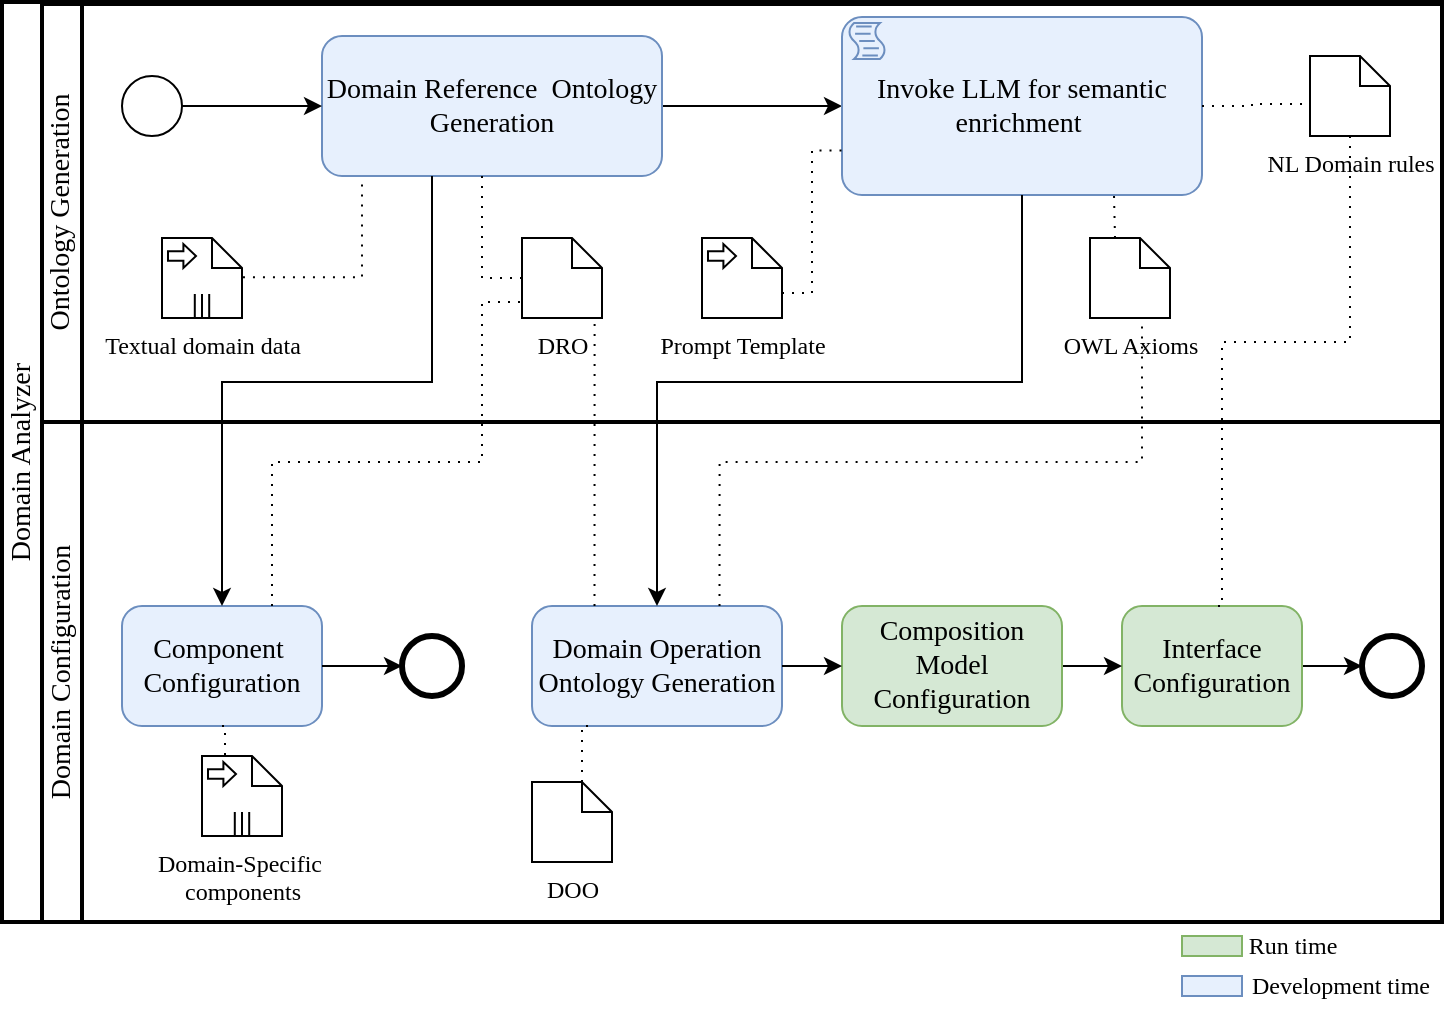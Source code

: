 <mxfile version="26.0.2">
  <diagram name="Page-1" id="jLHKPvpCi5waHuJjeF7_">
    <mxGraphModel dx="836" dy="476" grid="1" gridSize="10" guides="1" tooltips="1" connect="1" arrows="1" fold="1" page="1" pageScale="1" pageWidth="1100" pageHeight="850" math="0" shadow="0">
      <root>
        <mxCell id="0" />
        <mxCell id="1" parent="0" />
        <mxCell id="1Kf98Kf9pndZ8J6uR5St-3" value="Domain Analyzer" style="swimlane;html=1;startSize=20;fontStyle=0;collapsible=0;horizontal=0;swimlaneLine=1;swimlaneFillColor=#ffffff;strokeWidth=2;whiteSpace=wrap;fontFamily=Garamond;fontSize=14;rounded=0;" parent="1" vertex="1">
          <mxGeometry x="220" y="170" width="720" height="460" as="geometry" />
        </mxCell>
        <mxCell id="1Kf98Kf9pndZ8J6uR5St-5" value="Domain Configuration" style="swimlane;html=1;startSize=20;fontStyle=0;collapsible=0;horizontal=0;swimlaneLine=1;swimlaneFillColor=#ffffff;strokeWidth=2;whiteSpace=wrap;fontFamily=Garamond;fontSize=14;rounded=0;" parent="1Kf98Kf9pndZ8J6uR5St-3" vertex="1">
          <mxGeometry x="20" y="210" width="700" height="250" as="geometry" />
        </mxCell>
        <mxCell id="1Kf98Kf9pndZ8J6uR5St-20" value="&lt;font style=&quot;font-size: 14px;&quot;&gt;&lt;span style=&quot;font-size: 14px;&quot;&gt;Component&amp;nbsp; Configuration&lt;/span&gt;&lt;/font&gt;" style="points=[[0.25,0,0],[0.5,0,0],[0.75,0,0],[1,0.25,0],[1,0.5,0],[1,0.75,0],[0.75,1,0],[0.5,1,0],[0.25,1,0],[0,0.75,0],[0,0.5,0],[0,0.25,0]];shape=mxgraph.bpmn.task;whiteSpace=wrap;rectStyle=rounded;size=10;html=1;container=1;expand=0;collapsible=0;taskMarker=abstract;fontFamily=Garamond;fontSize=14;fillColor=#e7f0fd;strokeColor=#6c8ebf;rounded=0;" parent="1Kf98Kf9pndZ8J6uR5St-5" vertex="1">
          <mxGeometry x="40" y="92" width="100" height="60" as="geometry" />
        </mxCell>
        <mxCell id="1Kf98Kf9pndZ8J6uR5St-22" value="&lt;font style=&quot;font-size: 14px;&quot;&gt;&lt;span style=&quot;font-size: 14px;&quot;&gt;Domain Operation Ontology Generation&lt;/span&gt;&lt;/font&gt;" style="points=[[0.25,0,0],[0.5,0,0],[0.75,0,0],[1,0.25,0],[1,0.5,0],[1,0.75,0],[0.75,1,0],[0.5,1,0],[0.25,1,0],[0,0.75,0],[0,0.5,0],[0,0.25,0]];shape=mxgraph.bpmn.task;whiteSpace=wrap;rectStyle=rounded;size=10;html=1;container=1;expand=0;collapsible=0;taskMarker=abstract;fontFamily=Garamond;fontSize=14;rounded=0;fillColor=#e7f0fd;strokeColor=#6c8ebf;" parent="1Kf98Kf9pndZ8J6uR5St-5" vertex="1">
          <mxGeometry x="245" y="92" width="125" height="60" as="geometry" />
        </mxCell>
        <mxCell id="wJY8AC6lqL3XPFAnhxow-2" style="edgeStyle=orthogonalEdgeStyle;rounded=0;orthogonalLoop=1;jettySize=auto;html=1;entryX=0;entryY=0.5;entryDx=0;entryDy=0;entryPerimeter=0;" parent="1Kf98Kf9pndZ8J6uR5St-5" source="1Kf98Kf9pndZ8J6uR5St-26" target="wJY8AC6lqL3XPFAnhxow-1" edge="1">
          <mxGeometry relative="1" as="geometry">
            <mxPoint x="660" y="182" as="targetPoint" />
          </mxGeometry>
        </mxCell>
        <mxCell id="1Kf98Kf9pndZ8J6uR5St-26" value="&lt;font style=&quot;font-size: 14px;&quot;&gt;&lt;span style=&quot;font-size: 14px;&quot;&gt;Interface Configuration&lt;/span&gt;&lt;/font&gt;" style="points=[[0.25,0,0],[0.5,0,0],[0.75,0,0],[1,0.25,0],[1,0.5,0],[1,0.75,0],[0.75,1,0],[0.5,1,0],[0.25,1,0],[0,0.75,0],[0,0.5,0],[0,0.25,0]];shape=mxgraph.bpmn.task;whiteSpace=wrap;rectStyle=rounded;size=10;html=1;container=1;expand=0;collapsible=0;taskMarker=abstract;fontFamily=Garamond;fontSize=14;rounded=0;fillColor=#d5e8d4;strokeColor=#82b366;" parent="1Kf98Kf9pndZ8J6uR5St-5" vertex="1">
          <mxGeometry x="540" y="92" width="90" height="60" as="geometry" />
        </mxCell>
        <mxCell id="1Kf98Kf9pndZ8J6uR5St-30" style="edgeStyle=orthogonalEdgeStyle;rounded=0;orthogonalLoop=1;jettySize=auto;html=1;exitX=1;exitY=0.5;exitDx=0;exitDy=0;exitPerimeter=0;entryX=0;entryY=0.5;entryDx=0;entryDy=0;entryPerimeter=0;fontFamily=Garamond;fontSize=14;" parent="1Kf98Kf9pndZ8J6uR5St-5" source="1Kf98Kf9pndZ8J6uR5St-37" target="1Kf98Kf9pndZ8J6uR5St-26" edge="1">
          <mxGeometry relative="1" as="geometry">
            <mxPoint x="540" y="177" as="sourcePoint" />
          </mxGeometry>
        </mxCell>
        <mxCell id="1Kf98Kf9pndZ8J6uR5St-37" value="&lt;font style=&quot;font-size: 14px;&quot;&gt;&lt;span style=&quot;font-size: 14px;&quot;&gt;Composition Model Configuration&lt;/span&gt;&lt;/font&gt;" style="points=[[0.25,0,0],[0.5,0,0],[0.75,0,0],[1,0.25,0],[1,0.5,0],[1,0.75,0],[0.75,1,0],[0.5,1,0],[0.25,1,0],[0,0.75,0],[0,0.5,0],[0,0.25,0]];shape=mxgraph.bpmn.task;whiteSpace=wrap;rectStyle=rounded;size=10;html=1;container=1;expand=0;collapsible=0;taskMarker=abstract;fontFamily=Garamond;fontSize=14;rounded=0;fillColor=#d5e8d4;strokeColor=#82b366;" parent="1Kf98Kf9pndZ8J6uR5St-5" vertex="1">
          <mxGeometry x="400" y="92" width="110" height="60" as="geometry" />
        </mxCell>
        <mxCell id="1Kf98Kf9pndZ8J6uR5St-42" value="&lt;font face=&quot;Garamond&quot;&gt;Domain-Specific&amp;nbsp;&lt;/font&gt;&lt;div&gt;&lt;font face=&quot;e39XvyBbdGOJdd5HH9Uq&quot;&gt;components&lt;/font&gt;&lt;/div&gt;" style="shape=mxgraph.bpmn.data;labelPosition=center;verticalLabelPosition=bottom;align=center;verticalAlign=top;size=15;html=1;bpmnTransferType=input;isCollection=1;rounded=0;" parent="1Kf98Kf9pndZ8J6uR5St-5" vertex="1">
          <mxGeometry x="80" y="167" width="40" height="40" as="geometry" />
        </mxCell>
        <mxCell id="wJY8AC6lqL3XPFAnhxow-1" value="" style="points=[[0.145,0.145,0],[0.5,0,0],[0.855,0.145,0],[1,0.5,0],[0.855,0.855,0],[0.5,1,0],[0.145,0.855,0],[0,0.5,0]];shape=mxgraph.bpmn.event;html=1;verticalLabelPosition=bottom;labelBackgroundColor=#ffffff;verticalAlign=top;align=center;perimeter=ellipsePerimeter;outlineConnect=0;aspect=fixed;outline=end;symbol=terminate2;rounded=0;" parent="1Kf98Kf9pndZ8J6uR5St-5" vertex="1">
          <mxGeometry x="660" y="107" width="30" height="30" as="geometry" />
        </mxCell>
        <mxCell id="wJY8AC6lqL3XPFAnhxow-5" value="" style="edgeStyle=elbowEdgeStyle;fontSize=12;html=1;endFill=0;startFill=0;endSize=6;startSize=6;dashed=1;dashPattern=1 4;endArrow=none;startArrow=none;rounded=0;exitX=0.5;exitY=1;exitDx=0;exitDy=0;exitPerimeter=0;entryX=0;entryY=0;entryDx=12.5;entryDy=0;entryPerimeter=0;" parent="1Kf98Kf9pndZ8J6uR5St-5" source="1Kf98Kf9pndZ8J6uR5St-20" target="1Kf98Kf9pndZ8J6uR5St-42" edge="1">
          <mxGeometry width="160" relative="1" as="geometry">
            <mxPoint x="410" y="42" as="sourcePoint" />
            <mxPoint x="570" y="42" as="targetPoint" />
          </mxGeometry>
        </mxCell>
        <mxCell id="wJY8AC6lqL3XPFAnhxow-6" value="" style="points=[[0.145,0.145,0],[0.5,0,0],[0.855,0.145,0],[1,0.5,0],[0.855,0.855,0],[0.5,1,0],[0.145,0.855,0],[0,0.5,0]];shape=mxgraph.bpmn.event;html=1;verticalLabelPosition=bottom;labelBackgroundColor=#ffffff;verticalAlign=top;align=center;perimeter=ellipsePerimeter;outlineConnect=0;aspect=fixed;outline=end;symbol=terminate2;rounded=0;" parent="1Kf98Kf9pndZ8J6uR5St-5" vertex="1">
          <mxGeometry x="180" y="107" width="30" height="30" as="geometry" />
        </mxCell>
        <mxCell id="wJY8AC6lqL3XPFAnhxow-7" style="edgeStyle=orthogonalEdgeStyle;rounded=0;orthogonalLoop=1;jettySize=auto;html=1;entryX=0;entryY=0.5;entryDx=0;entryDy=0;entryPerimeter=0;" parent="1Kf98Kf9pndZ8J6uR5St-5" source="1Kf98Kf9pndZ8J6uR5St-20" target="wJY8AC6lqL3XPFAnhxow-6" edge="1">
          <mxGeometry relative="1" as="geometry" />
        </mxCell>
        <mxCell id="n3WihoL2_NpWje6U1AKT-15" style="edgeStyle=orthogonalEdgeStyle;rounded=0;orthogonalLoop=1;jettySize=auto;html=1;exitX=1;exitY=0.5;exitDx=0;exitDy=0;exitPerimeter=0;entryX=0;entryY=0.5;entryDx=0;entryDy=0;entryPerimeter=0;" parent="1Kf98Kf9pndZ8J6uR5St-5" source="1Kf98Kf9pndZ8J6uR5St-22" target="1Kf98Kf9pndZ8J6uR5St-37" edge="1">
          <mxGeometry relative="1" as="geometry" />
        </mxCell>
        <mxCell id="n3WihoL2_NpWje6U1AKT-16" value="&lt;span style=&quot;font-family: Garamond;&quot;&gt;DOO&lt;/span&gt;" style="shape=mxgraph.bpmn.data;labelPosition=center;verticalLabelPosition=bottom;align=center;verticalAlign=top;size=15;html=1;" parent="1Kf98Kf9pndZ8J6uR5St-5" vertex="1">
          <mxGeometry x="245" y="180" width="40" height="40" as="geometry" />
        </mxCell>
        <mxCell id="n3WihoL2_NpWje6U1AKT-17" value="" style="edgeStyle=orthogonalEdgeStyle;fontSize=12;html=1;endFill=0;startFill=0;endSize=6;startSize=6;dashed=1;dashPattern=1 4;endArrow=none;startArrow=none;rounded=0;exitX=0;exitY=0;exitDx=25;exitDy=0;exitPerimeter=0;entryX=0.25;entryY=1;entryDx=0;entryDy=0;entryPerimeter=0;" parent="1Kf98Kf9pndZ8J6uR5St-5" source="n3WihoL2_NpWje6U1AKT-16" target="1Kf98Kf9pndZ8J6uR5St-22" edge="1">
          <mxGeometry width="160" relative="1" as="geometry">
            <mxPoint x="125" y="102" as="sourcePoint" />
            <mxPoint x="250" y="-50" as="targetPoint" />
            <Array as="points">
              <mxPoint x="270" y="152" />
            </Array>
          </mxGeometry>
        </mxCell>
        <mxCell id="1Kf98Kf9pndZ8J6uR5St-4" value="Ontology Generation" style="swimlane;html=1;startSize=20;fontStyle=0;collapsible=0;horizontal=0;swimlaneLine=1;swimlaneFillColor=#ffffff;strokeWidth=2;whiteSpace=wrap;fontFamily=Garamond;fontSize=14;rounded=0;" parent="1" vertex="1">
          <mxGeometry x="240" y="171" width="700" height="209" as="geometry" />
        </mxCell>
        <mxCell id="1Kf98Kf9pndZ8J6uR5St-15" style="edgeStyle=orthogonalEdgeStyle;rounded=0;orthogonalLoop=1;jettySize=auto;html=1;exitX=1;exitY=0.5;exitDx=0;exitDy=0;exitPerimeter=0;fontFamily=Garamond;fontSize=14;entryX=0;entryY=0.5;entryDx=0;entryDy=0;entryPerimeter=0;" parent="1Kf98Kf9pndZ8J6uR5St-4" source="1Kf98Kf9pndZ8J6uR5St-6" target="xj8BuBXsS_XyWcrpN9ro-1" edge="1">
          <mxGeometry relative="1" as="geometry">
            <mxPoint x="320" y="51" as="targetPoint" />
          </mxGeometry>
        </mxCell>
        <mxCell id="1Kf98Kf9pndZ8J6uR5St-6" value="&lt;font style=&quot;font-size: 14px;&quot;&gt;&lt;span style=&quot;font-size: 14px;&quot;&gt;Domain Reference&amp;nbsp; Ontology Generation&lt;/span&gt;&lt;/font&gt;" style="points=[[0.25,0,0],[0.5,0,0],[0.75,0,0],[1,0.25,0],[1,0.5,0],[1,0.75,0],[0.75,1,0],[0.5,1,0],[0.25,1,0],[0,0.75,0],[0,0.5,0],[0,0.25,0]];shape=mxgraph.bpmn.task;whiteSpace=wrap;rectStyle=rounded;size=10;html=1;container=1;expand=0;collapsible=0;taskMarker=abstract;fontFamily=Garamond;fontSize=14;fillColor=#e7f0fd;strokeColor=#6c8ebf;rounded=0;" parent="1Kf98Kf9pndZ8J6uR5St-4" vertex="1">
          <mxGeometry x="140" y="16" width="170" height="70" as="geometry" />
        </mxCell>
        <mxCell id="1Kf98Kf9pndZ8J6uR5St-7" value="&lt;font style=&quot;font-size: 12px;&quot;&gt;Textual domain data&lt;/font&gt;" style="shape=mxgraph.bpmn.data;labelPosition=center;verticalLabelPosition=bottom;align=center;verticalAlign=top;size=15;html=1;bpmnTransferType=input;isCollection=1;fontFamily=Garamond;fontSize=12;rounded=0;" parent="1Kf98Kf9pndZ8J6uR5St-4" vertex="1">
          <mxGeometry x="60" y="117" width="40" height="40" as="geometry" />
        </mxCell>
        <mxCell id="1Kf98Kf9pndZ8J6uR5St-8" value="" style="edgeStyle=elbowEdgeStyle;fontSize=14;html=1;endFill=0;startFill=0;endSize=6;startSize=6;dashed=1;dashPattern=1 4;endArrow=none;startArrow=none;rounded=0;exitX=1.012;exitY=0.492;exitDx=0;exitDy=0;exitPerimeter=0;fontFamily=Garamond;" parent="1Kf98Kf9pndZ8J6uR5St-4" source="1Kf98Kf9pndZ8J6uR5St-7" edge="1">
          <mxGeometry width="160" relative="1" as="geometry">
            <mxPoint x="100" y="50" as="sourcePoint" />
            <mxPoint x="160" y="90" as="targetPoint" />
            <Array as="points">
              <mxPoint x="160" y="120" />
            </Array>
          </mxGeometry>
        </mxCell>
        <mxCell id="1Kf98Kf9pndZ8J6uR5St-12" value="" style="edgeStyle=elbowEdgeStyle;fontSize=14;html=1;endFill=0;startFill=0;endSize=6;startSize=6;dashed=1;dashPattern=1 4;endArrow=none;startArrow=none;rounded=0;entryX=0;entryY=0.5;entryDx=0;entryDy=0;entryPerimeter=0;fontFamily=Garamond;" parent="1Kf98Kf9pndZ8J6uR5St-4" edge="1">
          <mxGeometry width="160" relative="1" as="geometry">
            <mxPoint x="220" y="86" as="sourcePoint" />
            <mxPoint x="246" y="137" as="targetPoint" />
            <Array as="points">
              <mxPoint x="220" y="109" />
            </Array>
          </mxGeometry>
        </mxCell>
        <mxCell id="wJY8AC6lqL3XPFAnhxow-3" value="" style="points=[[0.145,0.145,0],[0.5,0,0],[0.855,0.145,0],[1,0.5,0],[0.855,0.855,0],[0.5,1,0],[0.145,0.855,0],[0,0.5,0]];shape=mxgraph.bpmn.event;html=1;verticalLabelPosition=bottom;labelBackgroundColor=#ffffff;verticalAlign=top;align=center;perimeter=ellipsePerimeter;outlineConnect=0;aspect=fixed;outline=standard;symbol=general;rounded=0;" parent="1Kf98Kf9pndZ8J6uR5St-4" vertex="1">
          <mxGeometry x="40" y="36" width="30" height="30" as="geometry" />
        </mxCell>
        <mxCell id="wJY8AC6lqL3XPFAnhxow-4" style="edgeStyle=orthogonalEdgeStyle;rounded=0;orthogonalLoop=1;jettySize=auto;html=1;entryX=0;entryY=0.5;entryDx=0;entryDy=0;entryPerimeter=0;" parent="1Kf98Kf9pndZ8J6uR5St-4" source="wJY8AC6lqL3XPFAnhxow-3" target="1Kf98Kf9pndZ8J6uR5St-6" edge="1">
          <mxGeometry relative="1" as="geometry" />
        </mxCell>
        <mxCell id="xj8BuBXsS_XyWcrpN9ro-1" value="&lt;font style=&quot;font-size: 14px;&quot; face=&quot;Garamond&quot;&gt;Invoke LLM for semantic enrichment&amp;nbsp;&lt;/font&gt;" style="points=[[0.25,0,0],[0.5,0,0],[0.75,0,0],[1,0.25,0],[1,0.5,0],[1,0.75,0],[0.75,1,0],[0.5,1,0],[0.25,1,0],[0,0.75,0],[0,0.5,0],[0,0.25,0]];shape=mxgraph.bpmn.task;whiteSpace=wrap;rectStyle=rounded;size=10;html=1;container=1;expand=0;collapsible=0;taskMarker=script;fillColor=#E7F0FD;strokeColor=#6c8ebf;" parent="1Kf98Kf9pndZ8J6uR5St-4" vertex="1">
          <mxGeometry x="400" y="6.5" width="180" height="89" as="geometry" />
        </mxCell>
        <mxCell id="xj8BuBXsS_XyWcrpN9ro-4" value="" style="edgeStyle=elbowEdgeStyle;fontSize=14;html=1;endFill=0;startFill=0;endSize=6;startSize=6;dashed=1;dashPattern=1 4;endArrow=none;startArrow=none;rounded=0;exitX=0;exitY=0;exitDx=40;exitDy=27.5;exitPerimeter=0;entryX=0;entryY=0.75;entryDx=0;entryDy=0;entryPerimeter=0;fontFamily=Garamond;" parent="1Kf98Kf9pndZ8J6uR5St-4" source="n3WihoL2_NpWje6U1AKT-9" target="xj8BuBXsS_XyWcrpN9ro-1" edge="1">
          <mxGeometry width="160" relative="1" as="geometry">
            <mxPoint x="412.5" y="118" as="sourcePoint" />
            <mxPoint x="385" y="91" as="targetPoint" />
            <Array as="points" />
          </mxGeometry>
        </mxCell>
        <mxCell id="n3WihoL2_NpWje6U1AKT-7" value="" style="edgeStyle=elbowEdgeStyle;fontSize=14;html=1;endFill=0;startFill=0;endSize=6;startSize=6;dashed=1;dashPattern=1 4;endArrow=none;startArrow=none;rounded=0;exitX=0;exitY=0.5;exitDx=0;exitDy=0;exitPerimeter=0;entryX=1;entryY=0.5;entryDx=0;entryDy=0;entryPerimeter=0;fontFamily=Garamond;" parent="1Kf98Kf9pndZ8J6uR5St-4" target="xj8BuBXsS_XyWcrpN9ro-1" edge="1">
          <mxGeometry width="160" relative="1" as="geometry">
            <mxPoint x="630" y="50" as="sourcePoint" />
            <mxPoint x="410" y="83" as="targetPoint" />
            <Array as="points" />
          </mxGeometry>
        </mxCell>
        <mxCell id="n3WihoL2_NpWje6U1AKT-8" value="" style="edgeStyle=elbowEdgeStyle;fontSize=14;html=1;endFill=0;startFill=0;endSize=6;startSize=6;dashed=1;dashPattern=1 4;endArrow=none;startArrow=none;rounded=0;exitX=0;exitY=0;exitDx=12.5;exitDy=0;exitPerimeter=0;entryX=0.75;entryY=1;entryDx=0;entryDy=0;entryPerimeter=0;fontFamily=Garamond;" parent="1Kf98Kf9pndZ8J6uR5St-4" source="n3WihoL2_NpWje6U1AKT-12" target="xj8BuBXsS_XyWcrpN9ro-1" edge="1">
          <mxGeometry width="160" relative="1" as="geometry">
            <mxPoint x="630" y="137" as="sourcePoint" />
            <mxPoint x="600" y="61" as="targetPoint" />
            <Array as="points" />
          </mxGeometry>
        </mxCell>
        <mxCell id="n3WihoL2_NpWje6U1AKT-9" value="&lt;span style=&quot;font-family: Garamond;&quot;&gt;Prompt Template&lt;/span&gt;" style="shape=mxgraph.bpmn.data;labelPosition=center;verticalLabelPosition=bottom;align=center;verticalAlign=top;size=15;html=1;bpmnTransferType=input;" parent="1Kf98Kf9pndZ8J6uR5St-4" vertex="1">
          <mxGeometry x="330" y="117" width="40" height="40" as="geometry" />
        </mxCell>
        <mxCell id="n3WihoL2_NpWje6U1AKT-11" value="&lt;span style=&quot;font-family: Garamond;&quot;&gt;NL Domain rules&lt;/span&gt;" style="shape=mxgraph.bpmn.data;labelPosition=center;verticalLabelPosition=bottom;align=center;verticalAlign=top;size=15;html=1;" parent="1Kf98Kf9pndZ8J6uR5St-4" vertex="1">
          <mxGeometry x="634" y="26" width="40" height="40" as="geometry" />
        </mxCell>
        <mxCell id="n3WihoL2_NpWje6U1AKT-12" value="&lt;span style=&quot;font-family: Garamond;&quot;&gt;OWL Axioms&lt;/span&gt;" style="shape=mxgraph.bpmn.data;labelPosition=center;verticalLabelPosition=bottom;align=center;verticalAlign=top;size=15;html=1;" parent="1Kf98Kf9pndZ8J6uR5St-4" vertex="1">
          <mxGeometry x="524" y="117" width="40" height="40" as="geometry" />
        </mxCell>
        <mxCell id="n3WihoL2_NpWje6U1AKT-13" value="&lt;span style=&quot;font-family: Garamond;&quot;&gt;DRO&lt;/span&gt;" style="shape=mxgraph.bpmn.data;labelPosition=center;verticalLabelPosition=bottom;align=center;verticalAlign=top;size=15;html=1;" parent="1Kf98Kf9pndZ8J6uR5St-4" vertex="1">
          <mxGeometry x="240" y="117" width="40" height="40" as="geometry" />
        </mxCell>
        <mxCell id="1Kf98Kf9pndZ8J6uR5St-40" style="edgeStyle=orthogonalEdgeStyle;rounded=0;orthogonalLoop=1;jettySize=auto;html=1;entryX=0.5;entryY=0;entryDx=0;entryDy=0;entryPerimeter=0;exitX=0.5;exitY=1;exitDx=0;exitDy=0;exitPerimeter=0;fontFamily=Garamond;fontSize=14;" parent="1" source="xj8BuBXsS_XyWcrpN9ro-1" target="1Kf98Kf9pndZ8J6uR5St-22" edge="1">
          <mxGeometry relative="1" as="geometry">
            <mxPoint x="830" y="226" as="sourcePoint" />
            <Array as="points">
              <mxPoint x="730" y="360" />
              <mxPoint x="548" y="360" />
            </Array>
          </mxGeometry>
        </mxCell>
        <mxCell id="1Kf98Kf9pndZ8J6uR5St-41" style="edgeStyle=orthogonalEdgeStyle;rounded=0;orthogonalLoop=1;jettySize=auto;html=1;entryX=0.5;entryY=0;entryDx=0;entryDy=0;entryPerimeter=0;" parent="1" target="1Kf98Kf9pndZ8J6uR5St-20" edge="1">
          <mxGeometry relative="1" as="geometry">
            <Array as="points">
              <mxPoint x="435" y="360" />
              <mxPoint x="330" y="360" />
            </Array>
            <mxPoint x="435" y="257" as="sourcePoint" />
          </mxGeometry>
        </mxCell>
        <mxCell id="wJY8AC6lqL3XPFAnhxow-8" value="" style="edgeStyle=orthogonalEdgeStyle;fontSize=12;html=1;endFill=0;startFill=0;endSize=6;startSize=6;dashed=1;dashPattern=1 4;endArrow=none;startArrow=none;rounded=0;exitX=0.75;exitY=0;exitDx=0;exitDy=0;exitPerimeter=0;" parent="1" source="1Kf98Kf9pndZ8J6uR5St-20" edge="1">
          <mxGeometry width="160" relative="1" as="geometry">
            <mxPoint x="650" y="350" as="sourcePoint" />
            <mxPoint x="480" y="320" as="targetPoint" />
            <Array as="points">
              <mxPoint x="355" y="400" />
              <mxPoint x="460" y="400" />
              <mxPoint x="460" y="320" />
            </Array>
          </mxGeometry>
        </mxCell>
        <mxCell id="wJY8AC6lqL3XPFAnhxow-9" value="" style="rounded=1;whiteSpace=wrap;html=1;absoluteArcSize=1;arcSize=0;strokeWidth=1;fillColor=#d5e8d4;strokeColor=#82b366;" parent="1" vertex="1">
          <mxGeometry x="810" y="637" width="30" height="10" as="geometry" />
        </mxCell>
        <mxCell id="wJY8AC6lqL3XPFAnhxow-10" value="" style="rounded=1;whiteSpace=wrap;html=1;absoluteArcSize=1;arcSize=0;strokeWidth=1;fillColor=#e7f0fd;strokeColor=#6c8ebf;" parent="1" vertex="1">
          <mxGeometry x="810" y="657" width="30" height="10" as="geometry" />
        </mxCell>
        <mxCell id="wJY8AC6lqL3XPFAnhxow-11" value="&lt;font face=&quot;Garamond&quot; style=&quot;font-size: 12px;&quot;&gt;Run time&lt;/font&gt;" style="text;html=1;align=center;verticalAlign=middle;resizable=0;points=[];autosize=1;strokeColor=none;fillColor=none;" parent="1" vertex="1">
          <mxGeometry x="830" y="627" width="70" height="30" as="geometry" />
        </mxCell>
        <mxCell id="wJY8AC6lqL3XPFAnhxow-12" value="&lt;font face=&quot;Garamond&quot; style=&quot;font-size: 12px;&quot;&gt;Development time&lt;/font&gt;" style="text;html=1;align=center;verticalAlign=middle;resizable=0;points=[];autosize=1;strokeColor=none;fillColor=none;" parent="1" vertex="1">
          <mxGeometry x="834" y="647" width="110" height="30" as="geometry" />
        </mxCell>
        <mxCell id="n3WihoL2_NpWje6U1AKT-14" value="" style="edgeStyle=orthogonalEdgeStyle;fontSize=12;html=1;endFill=0;startFill=0;endSize=6;startSize=6;dashed=1;dashPattern=1 4;endArrow=none;startArrow=none;rounded=0;exitX=0.75;exitY=0;exitDx=0;exitDy=0;exitPerimeter=0;entryX=0.5;entryY=1;entryDx=0;entryDy=0;entryPerimeter=0;" parent="1" source="1Kf98Kf9pndZ8J6uR5St-22" target="n3WihoL2_NpWje6U1AKT-12" edge="1">
          <mxGeometry width="160" relative="1" as="geometry">
            <mxPoint x="365" y="482" as="sourcePoint" />
            <mxPoint x="490" y="330" as="targetPoint" />
            <Array as="points">
              <mxPoint x="579" y="400" />
              <mxPoint x="790" y="400" />
            </Array>
          </mxGeometry>
        </mxCell>
        <mxCell id="n3WihoL2_NpWje6U1AKT-18" style="edgeStyle=orthogonalEdgeStyle;rounded=0;orthogonalLoop=1;jettySize=auto;html=1;entryX=0.5;entryY=0;entryDx=0;entryDy=0;entryPerimeter=0;exitX=0.5;exitY=1;exitDx=0;exitDy=0;exitPerimeter=0;endArrow=none;endFill=0;dashed=1;dashPattern=1 4;" parent="1" source="n3WihoL2_NpWje6U1AKT-11" target="1Kf98Kf9pndZ8J6uR5St-26" edge="1">
          <mxGeometry relative="1" as="geometry">
            <Array as="points">
              <mxPoint x="894" y="340" />
              <mxPoint x="830" y="340" />
              <mxPoint x="830" y="472" />
            </Array>
          </mxGeometry>
        </mxCell>
        <mxCell id="qCk1fLWmk48BmXL3cbMa-1" value="" style="edgeStyle=orthogonalEdgeStyle;fontSize=12;html=1;endFill=0;startFill=0;endSize=6;startSize=6;dashed=1;dashPattern=1 4;endArrow=none;startArrow=none;rounded=0;exitX=0.25;exitY=0;exitDx=0;exitDy=0;exitPerimeter=0;entryX=0.902;entryY=0.977;entryDx=0;entryDy=0;entryPerimeter=0;" edge="1" parent="1" source="1Kf98Kf9pndZ8J6uR5St-22" target="n3WihoL2_NpWje6U1AKT-13">
          <mxGeometry width="160" relative="1" as="geometry">
            <mxPoint x="365" y="482" as="sourcePoint" />
            <mxPoint x="500" y="330" as="targetPoint" />
            <Array as="points">
              <mxPoint x="516" y="330" />
              <mxPoint x="516" y="330" />
            </Array>
          </mxGeometry>
        </mxCell>
      </root>
    </mxGraphModel>
  </diagram>
</mxfile>
